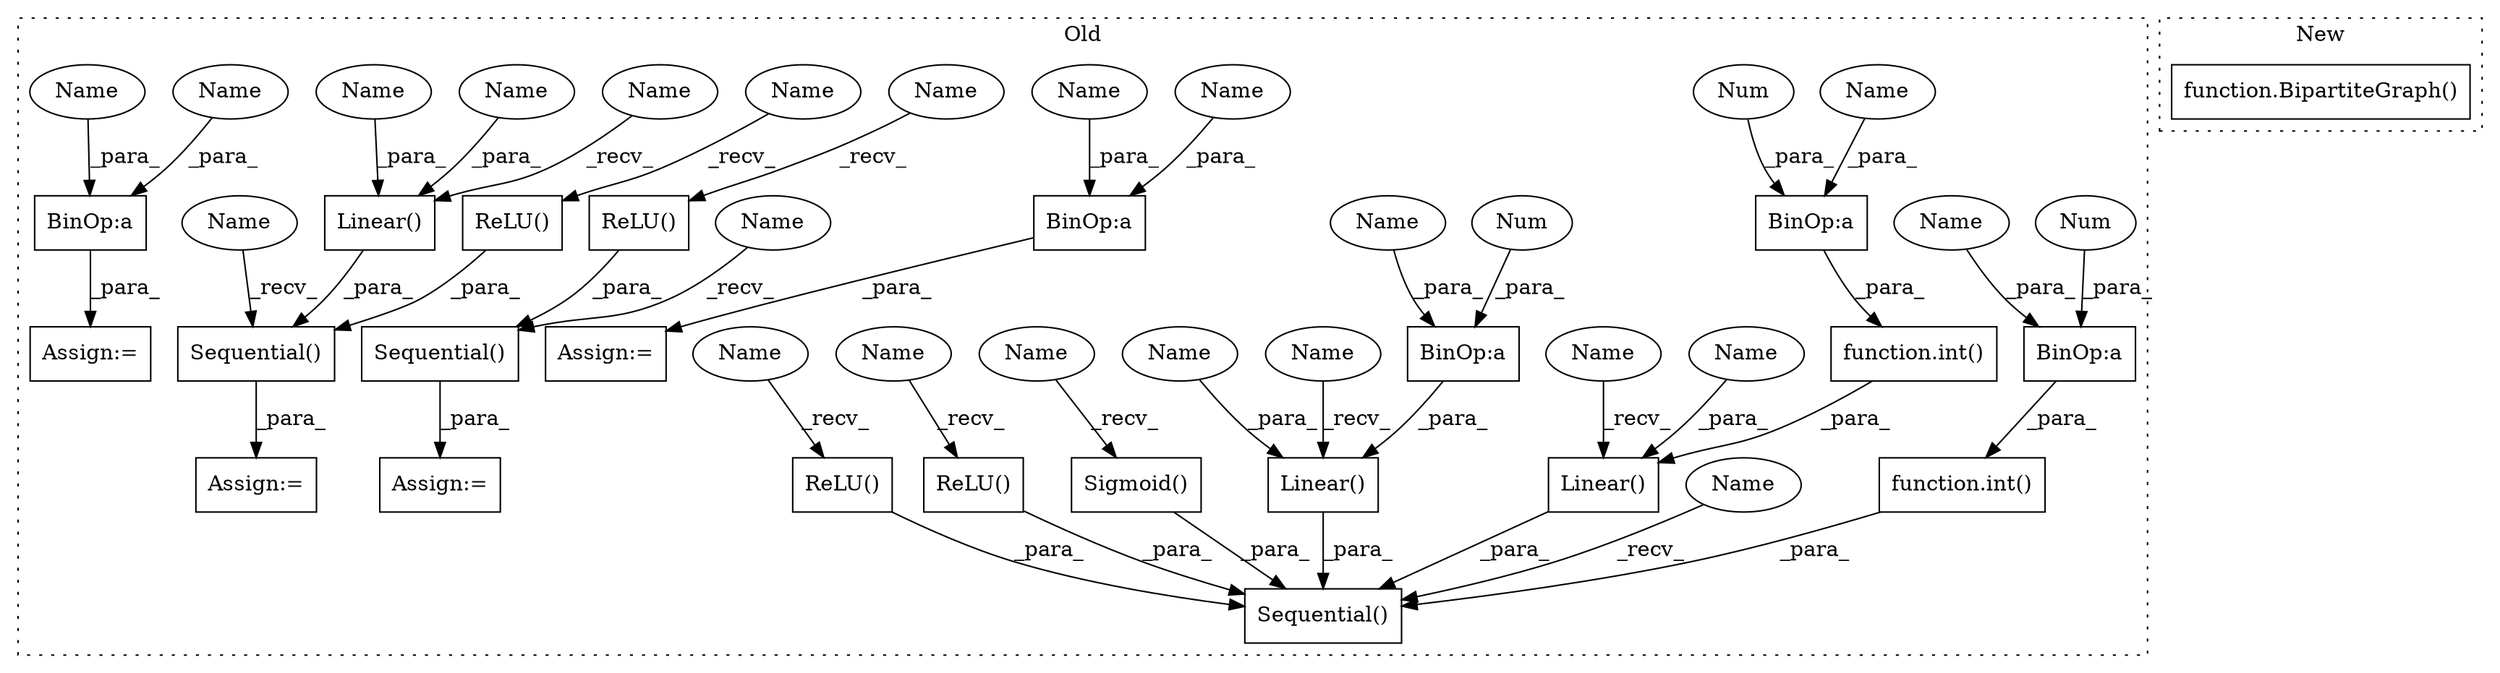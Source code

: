 digraph G {
subgraph cluster0 {
1 [label="Linear()" a="75" s="2088,2139" l="10,1" shape="box"];
3 [label="Sequential()" a="75" s="2061,2338" l="27,10" shape="box"];
4 [label="BinOp:a" a="82" s="2231" l="1" shape="box"];
5 [label="BinOp:a" a="82" s="2116" l="1" shape="box"];
6 [label="BinOp:a" a="82" s="2305" l="1" shape="box"];
7 [label="Sigmoid()" a="75" s="2326" l="12" shape="box"];
8 [label="function.int()" a="75" s="2208,2233" l="4,1" shape="box"];
9 [label="Sequential()" a="75" s="2540,2640" l="27,10" shape="box"];
10 [label="Linear()" a="75" s="2430,2479" l="10,1" shape="box"];
11 [label="Sequential()" a="75" s="2403,2503" l="27,10" shape="box"];
12 [label="BinOp:a" a="82" s="2911" l="3" shape="box"];
13 [label="BinOp:a" a="82" s="2755" l="3" shape="box"];
14 [label="function.int()" a="75" s="2282,2307" l="4,1" shape="box"];
15 [label="Num" a="76" s="2306" l="1" shape="ellipse"];
16 [label="Num" a="76" s="2117" l="1" shape="ellipse"];
17 [label="Num" a="76" s="2232" l="1" shape="ellipse"];
18 [label="ReLU()" a="75" s="2494" l="9" shape="box"];
19 [label="Assign:=" a="68" s="2537" l="3" shape="box"];
20 [label="ReLU()" a="75" s="2249" l="9" shape="box"];
21 [label="Assign:=" a="68" s="2400" l="3" shape="box"];
22 [label="ReLU()" a="75" s="2631" l="9" shape="box"];
23 [label="Assign:=" a="68" s="2711" l="3" shape="box"];
24 [label="ReLU()" a="75" s="2154" l="9" shape="box"];
25 [label="Assign:=" a="68" s="2867" l="3" shape="box"];
26 [label="Linear()" a="75" s="2177,2234" l="10,1" shape="box"];
27 [label="Name" a="87" s="2914" l="19" shape="ellipse"];
28 [label="Name" a="87" s="2120" l="19" shape="ellipse"];
29 [label="Name" a="87" s="2212" l="19" shape="ellipse"];
30 [label="Name" a="87" s="2460" l="19" shape="ellipse"];
31 [label="Name" a="87" s="2286" l="19" shape="ellipse"];
32 [label="Name" a="87" s="2758" l="19" shape="ellipse"];
33 [label="Name" a="87" s="2187" l="19" shape="ellipse"];
34 [label="Name" a="87" s="2088" l="2" shape="ellipse"];
35 [label="Name" a="87" s="2540" l="2" shape="ellipse"];
36 [label="Name" a="87" s="2494" l="2" shape="ellipse"];
37 [label="Name" a="87" s="2061" l="2" shape="ellipse"];
38 [label="Name" a="87" s="2631" l="2" shape="ellipse"];
39 [label="Name" a="87" s="2403" l="2" shape="ellipse"];
40 [label="Name" a="87" s="2326" l="2" shape="ellipse"];
41 [label="Name" a="87" s="2249" l="2" shape="ellipse"];
42 [label="Name" a="87" s="2430" l="2" shape="ellipse"];
43 [label="Name" a="87" s="2154" l="2" shape="ellipse"];
44 [label="Name" a="87" s="2177" l="2" shape="ellipse"];
45 [label="Name" a="87" s="2737" l="18" shape="ellipse"];
46 [label="Name" a="87" s="2893" l="18" shape="ellipse"];
47 [label="Name" a="87" s="2098" l="18" shape="ellipse"];
48 [label="Name" a="87" s="2440" l="18" shape="ellipse"];
label = "Old";
style="dotted";
}
subgraph cluster1 {
2 [label="function.BipartiteGraph()" a="75" s="4629,4730" l="28,10" shape="box"];
label = "New";
style="dotted";
}
1 -> 3 [label="_para_"];
4 -> 8 [label="_para_"];
5 -> 1 [label="_para_"];
6 -> 14 [label="_para_"];
7 -> 3 [label="_para_"];
8 -> 26 [label="_para_"];
9 -> 19 [label="_para_"];
10 -> 11 [label="_para_"];
11 -> 21 [label="_para_"];
12 -> 25 [label="_para_"];
13 -> 23 [label="_para_"];
14 -> 3 [label="_para_"];
15 -> 6 [label="_para_"];
16 -> 5 [label="_para_"];
17 -> 4 [label="_para_"];
18 -> 11 [label="_para_"];
20 -> 3 [label="_para_"];
22 -> 9 [label="_para_"];
24 -> 3 [label="_para_"];
26 -> 3 [label="_para_"];
27 -> 12 [label="_para_"];
28 -> 1 [label="_para_"];
29 -> 4 [label="_para_"];
30 -> 10 [label="_para_"];
31 -> 6 [label="_para_"];
32 -> 13 [label="_para_"];
33 -> 26 [label="_para_"];
34 -> 1 [label="_recv_"];
35 -> 9 [label="_recv_"];
36 -> 18 [label="_recv_"];
37 -> 3 [label="_recv_"];
38 -> 22 [label="_recv_"];
39 -> 11 [label="_recv_"];
40 -> 7 [label="_recv_"];
41 -> 20 [label="_recv_"];
42 -> 10 [label="_recv_"];
43 -> 24 [label="_recv_"];
44 -> 26 [label="_recv_"];
45 -> 13 [label="_para_"];
46 -> 12 [label="_para_"];
47 -> 5 [label="_para_"];
48 -> 10 [label="_para_"];
}
